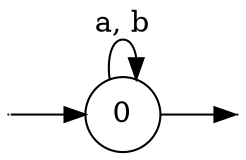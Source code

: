 digraph
{
  vcsn_context = "lal_char(abcd)_b"
  rankdir = LR
  {
    node [shape = point, width = 0]
    I0
    F0
  }
  {
    node [shape = circle]
    0
  }
  I0 -> 0
  0 -> F0
  0 -> 0 [label = "a, b"]
}
